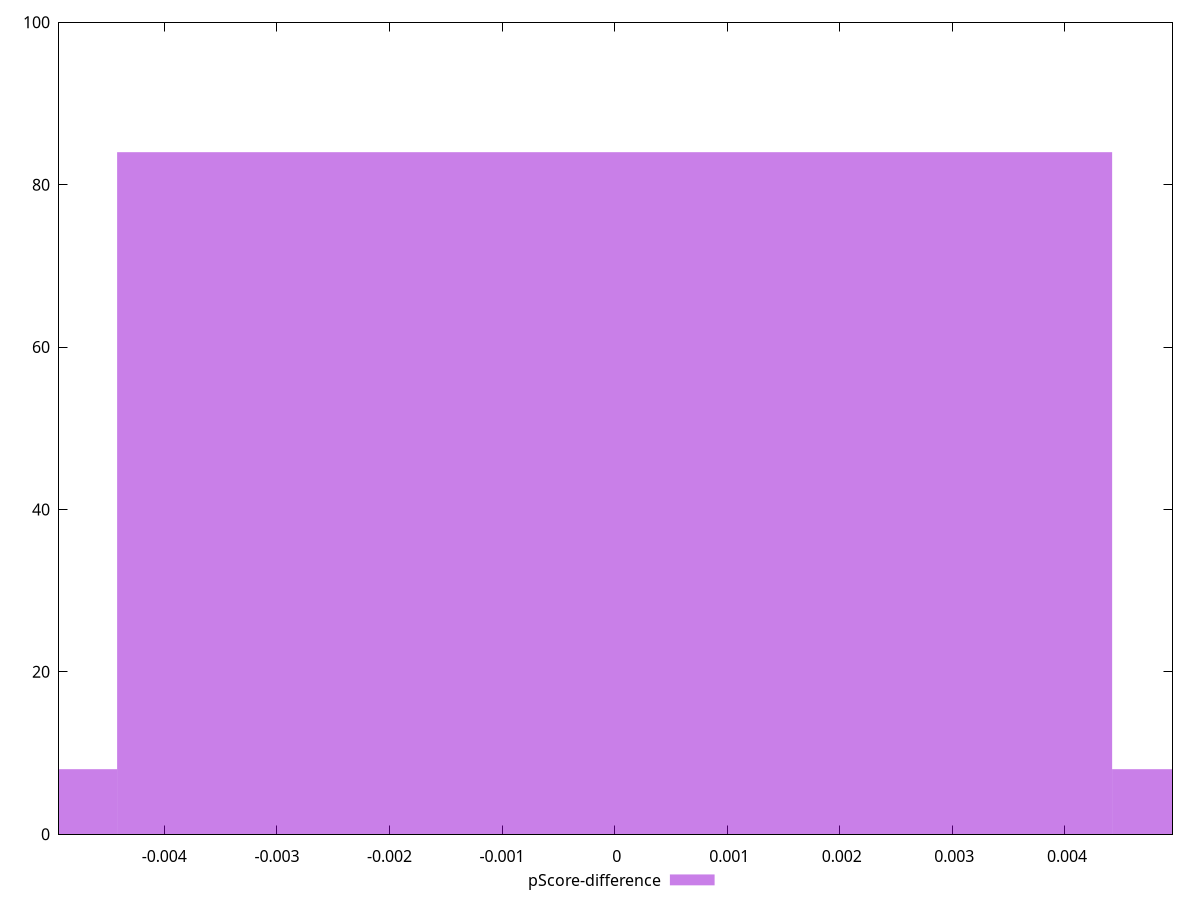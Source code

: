 reset

$pScoreDifference <<EOF
0 84
0.00883924200906151 8
-0.00883924200906151 8
EOF

set key outside below
set boxwidth 0.00883924200906151
set xrange [-0.004935922669400239:0.004955831132287369]
set yrange [0:100]
set trange [0:100]
set style fill transparent solid 0.5 noborder
set terminal svg size 640, 490 enhanced background rgb 'white'
set output "reports/report_00032_2021-02-25T10-28-15.087Z/largest-contentful-paint/samples/card/pScore-difference/histogram.svg"

plot $pScoreDifference title "pScore-difference" with boxes

reset
